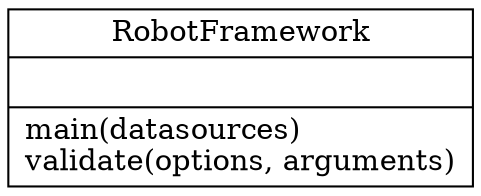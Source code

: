 digraph "classes" {
charset="utf-8"
rankdir=BT
"0" [label="{RobotFramework|\l|main(datasources)\lvalidate(options, arguments)\l}", shape="record"];
}
